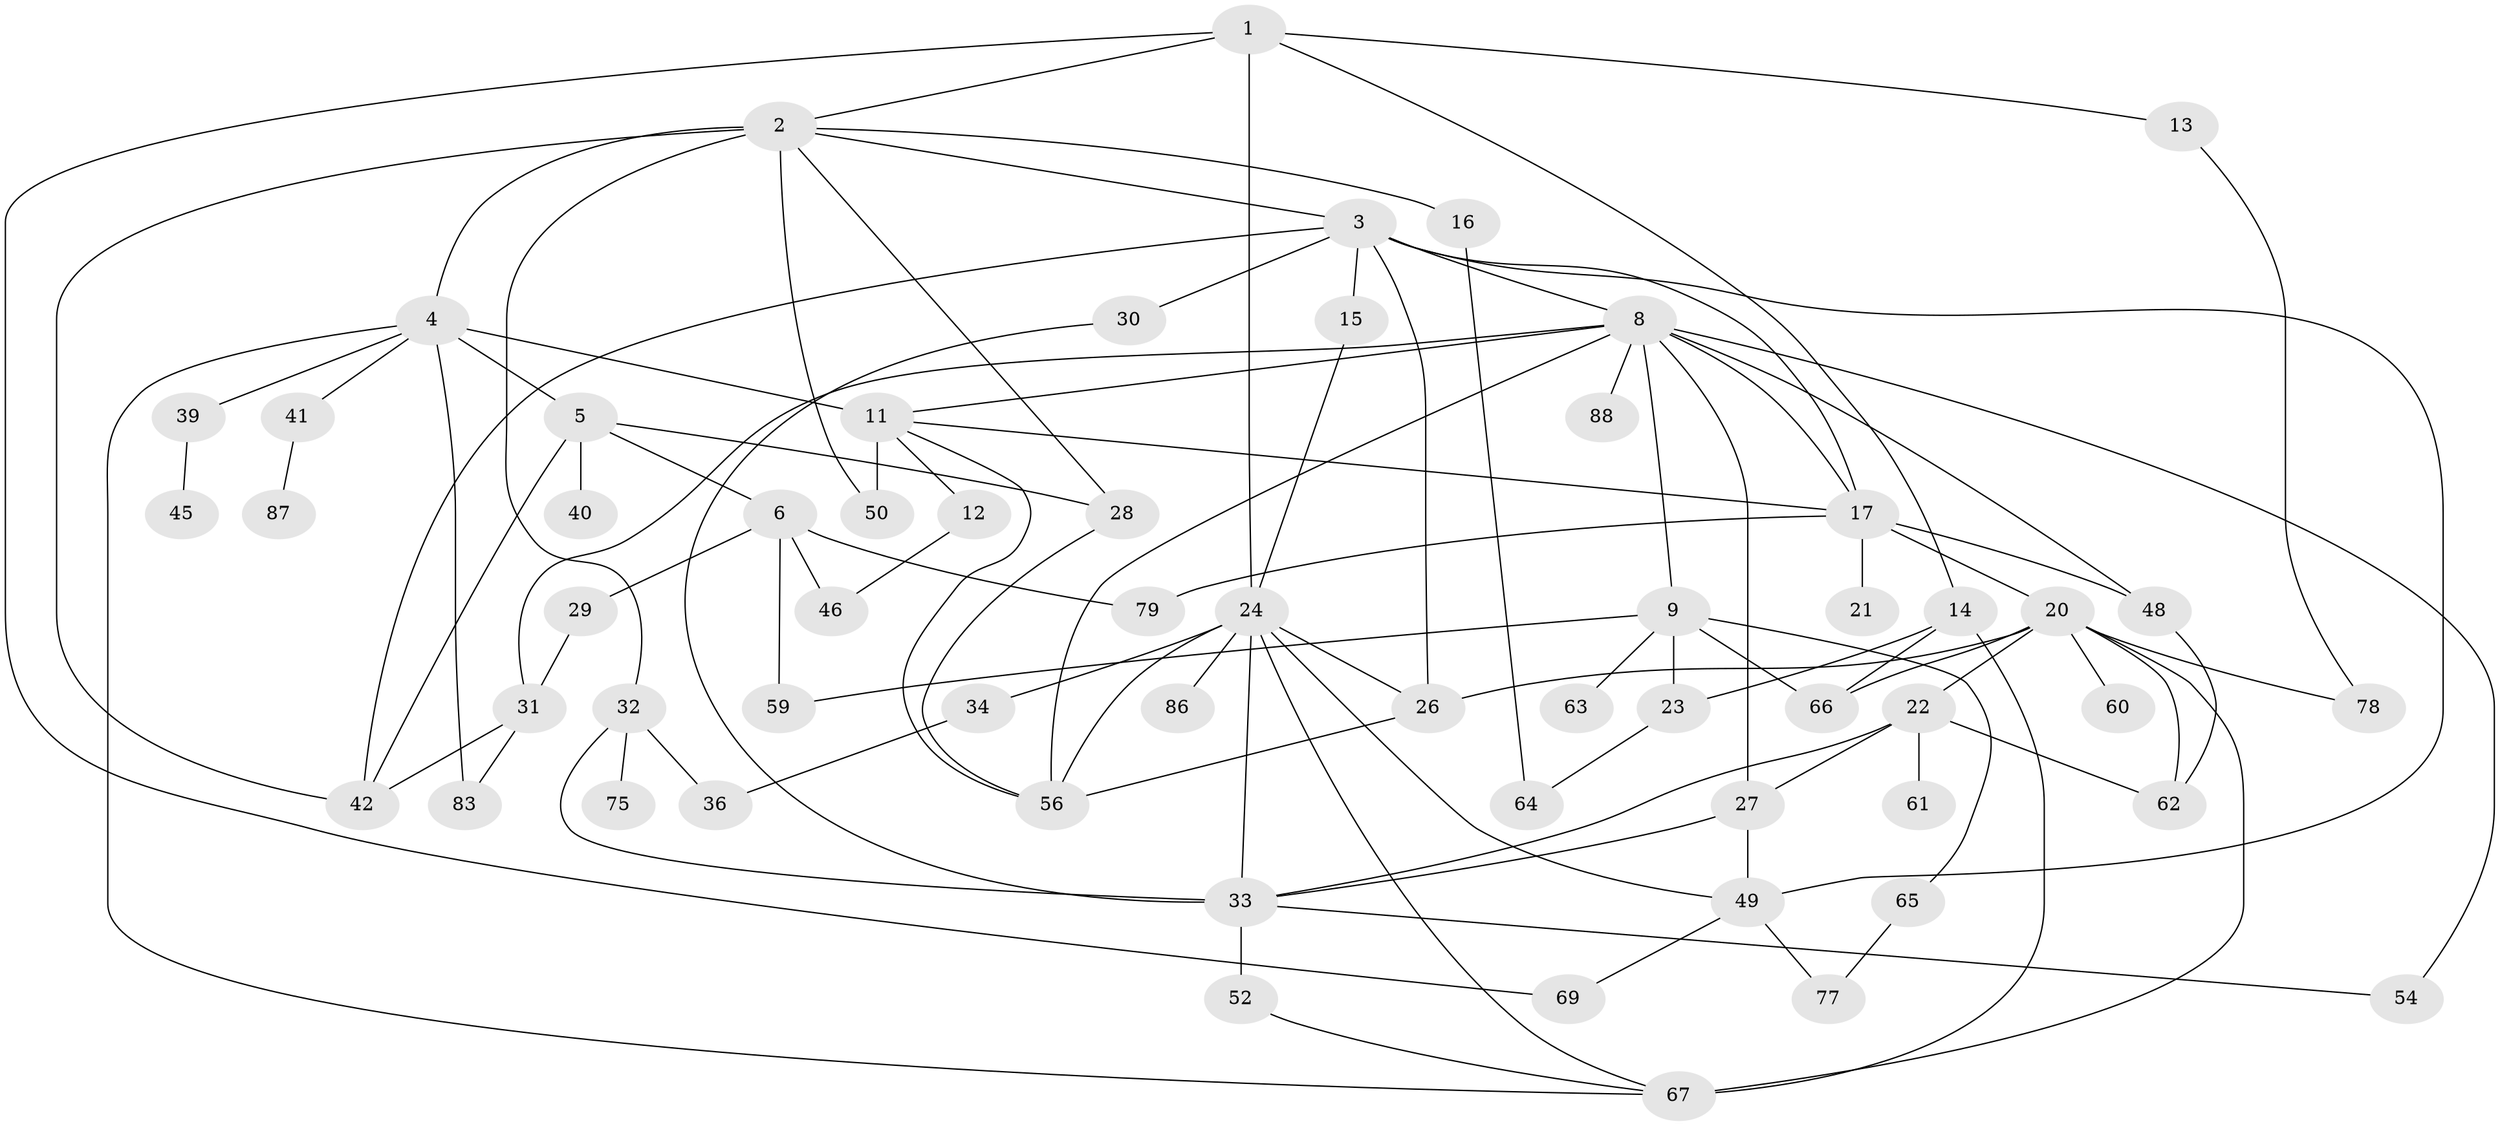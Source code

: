 // Generated by graph-tools (version 1.1) at 2025/23/03/03/25 07:23:31]
// undirected, 60 vertices, 102 edges
graph export_dot {
graph [start="1"]
  node [color=gray90,style=filled];
  1;
  2 [super="+7"];
  3 [super="+37"];
  4 [super="+10"];
  5 [super="+38"];
  6 [super="+70"];
  8 [super="+19"];
  9 [super="+43"];
  11 [super="+35"];
  12;
  13 [super="+71"];
  14 [super="+80"];
  15;
  16 [super="+18"];
  17 [super="+44"];
  20 [super="+25"];
  21;
  22 [super="+76"];
  23 [super="+82"];
  24 [super="+47"];
  26 [super="+89"];
  27 [super="+72"];
  28 [super="+92"];
  29;
  30;
  31 [super="+53"];
  32 [super="+73"];
  33 [super="+57"];
  34;
  36 [super="+90"];
  39;
  40;
  41;
  42 [super="+85"];
  45 [super="+51"];
  46 [super="+91"];
  48 [super="+93"];
  49 [super="+55"];
  50;
  52;
  54;
  56 [super="+58"];
  59;
  60;
  61;
  62 [super="+81"];
  63;
  64;
  65 [super="+68"];
  66;
  67 [super="+74"];
  69;
  75;
  77;
  78;
  79 [super="+84"];
  83;
  86;
  87;
  88;
  1 -- 2;
  1 -- 13;
  1 -- 14;
  1 -- 24;
  1 -- 69;
  2 -- 3;
  2 -- 4;
  2 -- 16;
  2 -- 32;
  2 -- 42;
  2 -- 50;
  2 -- 28;
  3 -- 8;
  3 -- 15;
  3 -- 26;
  3 -- 30;
  3 -- 42;
  3 -- 49;
  3 -- 17;
  4 -- 5;
  4 -- 11;
  4 -- 83;
  4 -- 41;
  4 -- 67;
  4 -- 39;
  5 -- 6;
  5 -- 42;
  5 -- 40;
  5 -- 28;
  6 -- 29;
  6 -- 59;
  6 -- 46;
  6 -- 79;
  8 -- 9;
  8 -- 27;
  8 -- 88;
  8 -- 48;
  8 -- 56;
  8 -- 17;
  8 -- 54;
  8 -- 31;
  8 -- 11;
  9 -- 65;
  9 -- 66;
  9 -- 59;
  9 -- 63;
  9 -- 23;
  11 -- 12;
  11 -- 17;
  11 -- 50;
  11 -- 56;
  12 -- 46;
  13 -- 78;
  14 -- 23;
  14 -- 66;
  14 -- 67 [weight=2];
  15 -- 24;
  16 -- 64;
  17 -- 20;
  17 -- 21;
  17 -- 48;
  17 -- 79;
  20 -- 22;
  20 -- 62;
  20 -- 78;
  20 -- 66;
  20 -- 26;
  20 -- 67;
  20 -- 60;
  22 -- 61;
  22 -- 27;
  22 -- 62;
  22 -- 33;
  23 -- 64;
  24 -- 34;
  24 -- 56;
  24 -- 67;
  24 -- 86;
  24 -- 26;
  24 -- 33;
  24 -- 49;
  26 -- 56;
  27 -- 33;
  27 -- 49;
  28 -- 56;
  29 -- 31;
  30 -- 33;
  31 -- 83;
  31 -- 42;
  32 -- 33;
  32 -- 75;
  32 -- 36;
  33 -- 52;
  33 -- 54;
  34 -- 36;
  39 -- 45;
  41 -- 87;
  48 -- 62;
  49 -- 77;
  49 -- 69;
  52 -- 67;
  65 -- 77;
}
